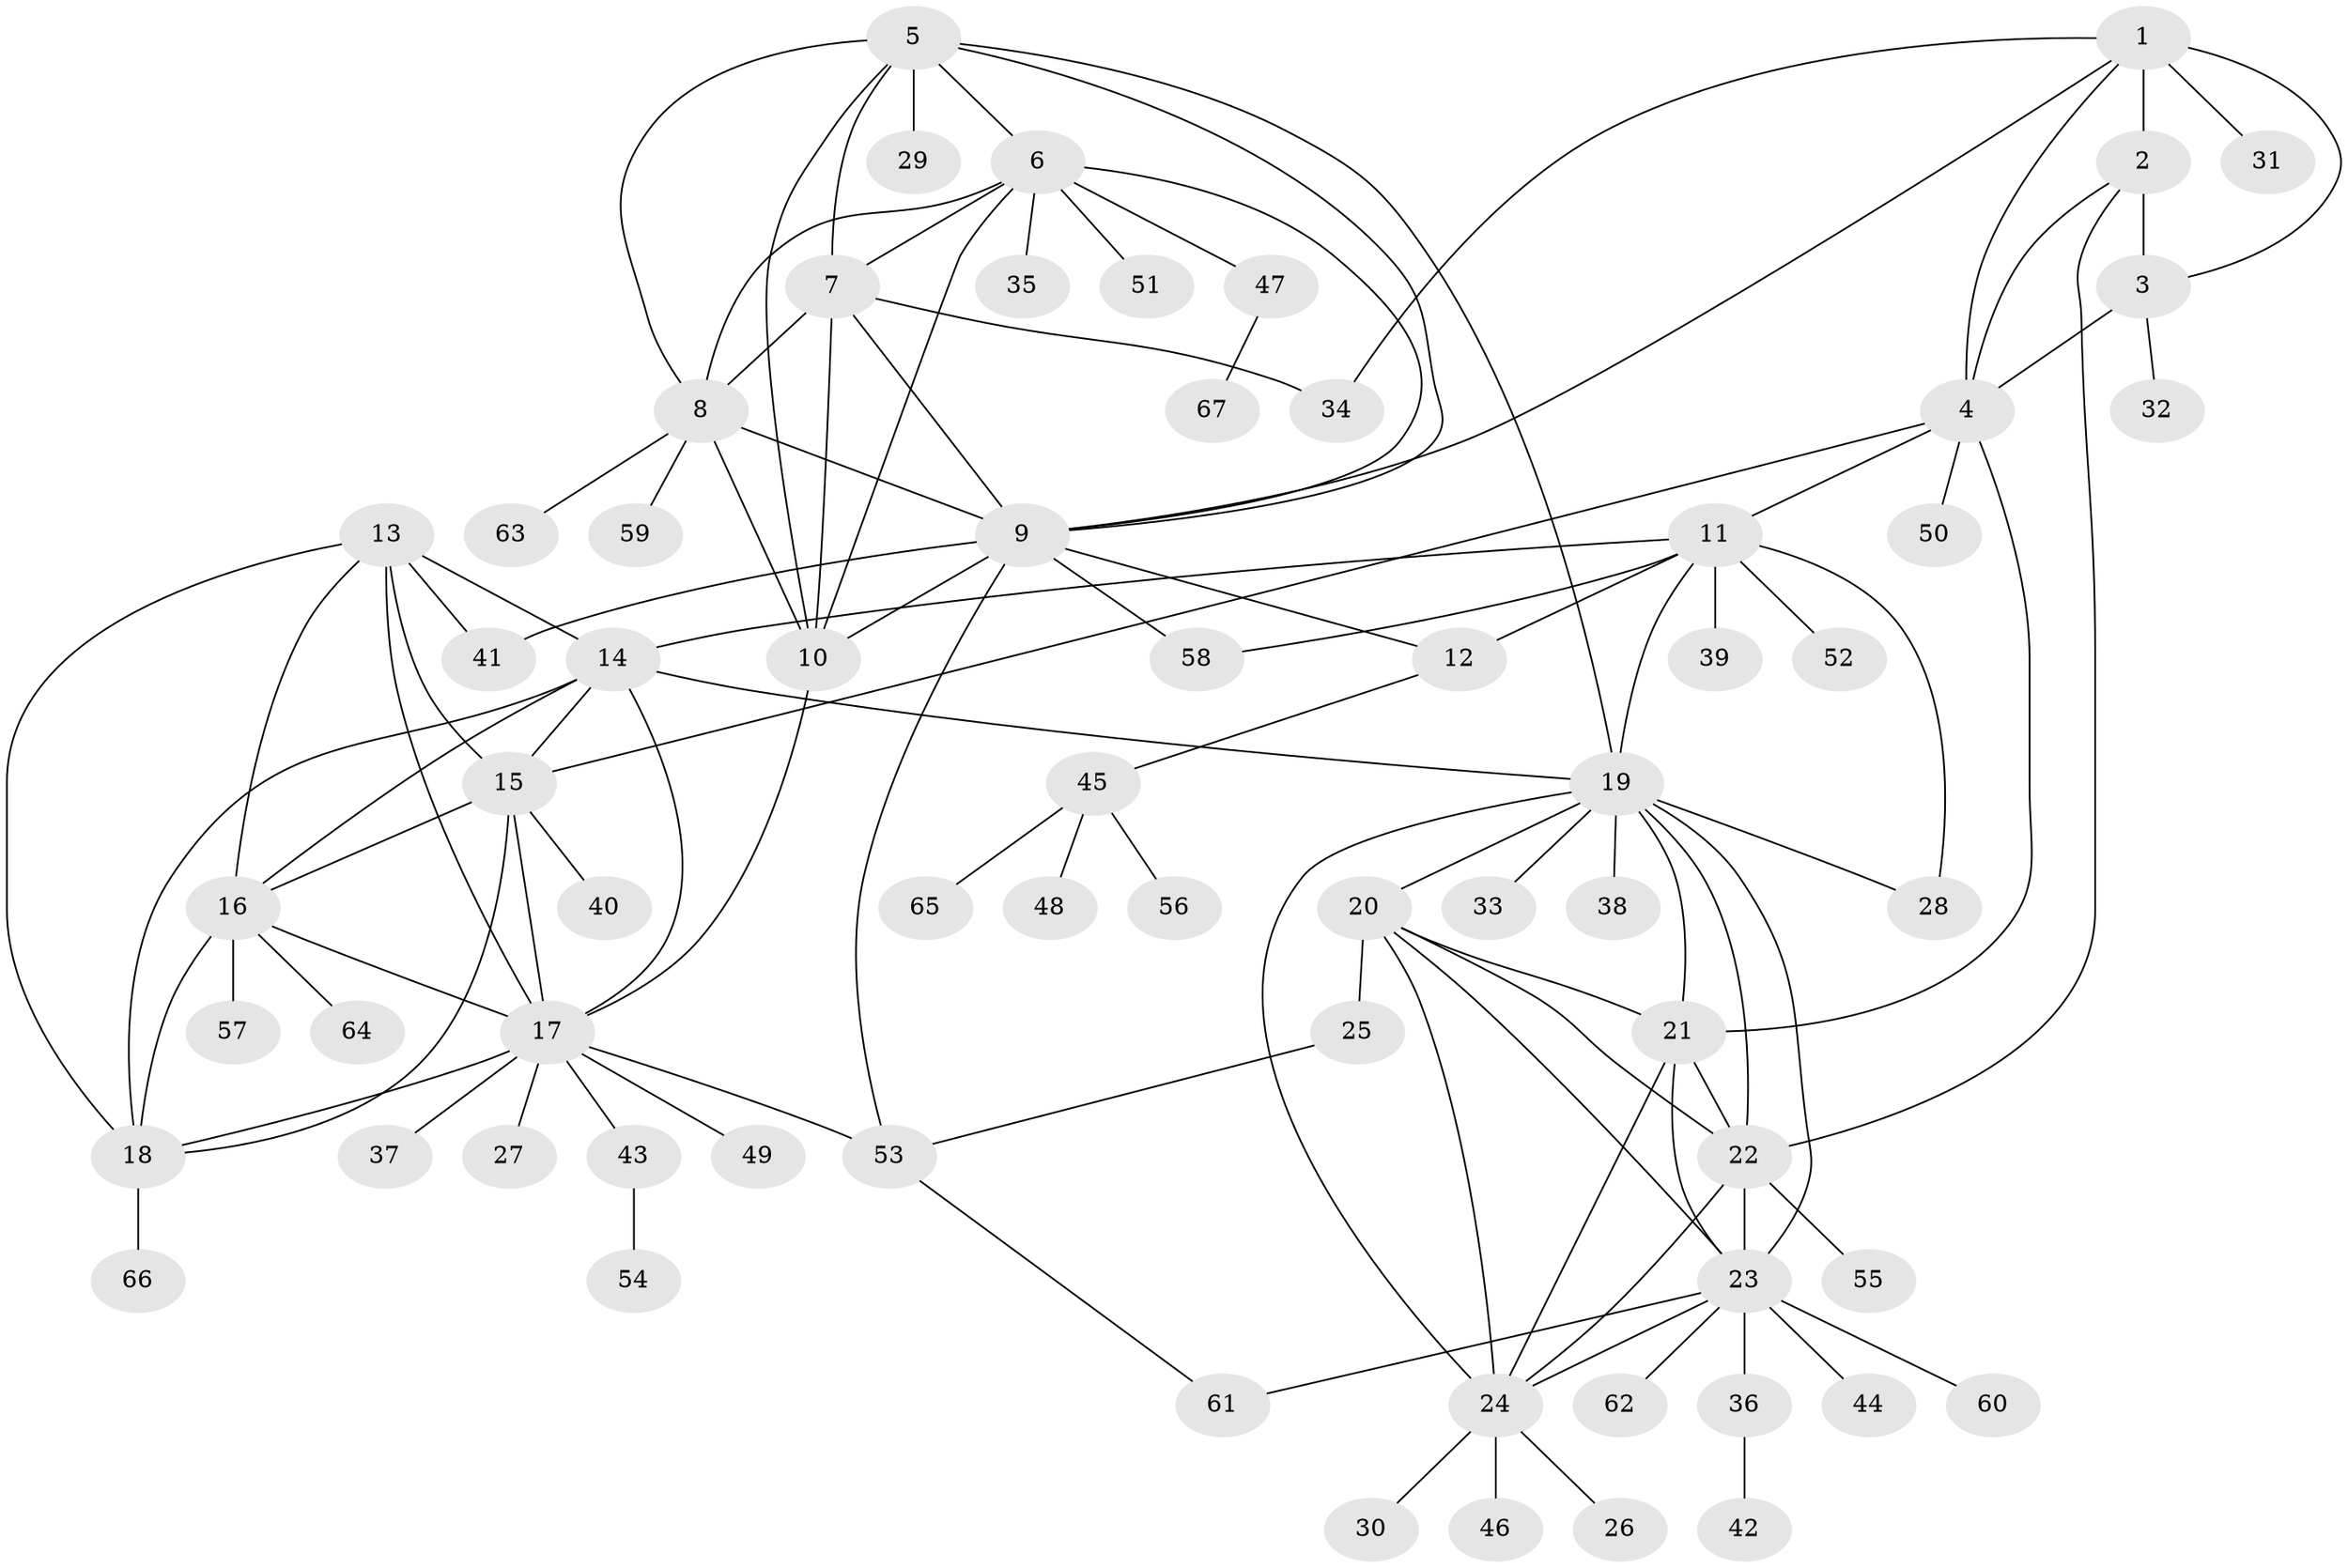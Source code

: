 // original degree distribution, {9: 0.022556390977443608, 6: 0.022556390977443608, 5: 0.03759398496240601, 15: 0.007518796992481203, 10: 0.03007518796992481, 8: 0.07518796992481203, 7: 0.022556390977443608, 12: 0.007518796992481203, 13: 0.007518796992481203, 11: 0.007518796992481203, 2: 0.17293233082706766, 1: 0.556390977443609, 3: 0.03007518796992481}
// Generated by graph-tools (version 1.1) at 2025/52/03/04/25 22:52:47]
// undirected, 67 vertices, 113 edges
graph export_dot {
  node [color=gray90,style=filled];
  1;
  2;
  3;
  4;
  5;
  6;
  7;
  8;
  9;
  10;
  11;
  12;
  13;
  14;
  15;
  16;
  17;
  18;
  19;
  20;
  21;
  22;
  23;
  24;
  25;
  26;
  27;
  28;
  29;
  30;
  31;
  32;
  33;
  34;
  35;
  36;
  37;
  38;
  39;
  40;
  41;
  42;
  43;
  44;
  45;
  46;
  47;
  48;
  49;
  50;
  51;
  52;
  53;
  54;
  55;
  56;
  57;
  58;
  59;
  60;
  61;
  62;
  63;
  64;
  65;
  66;
  67;
  1 -- 2 [weight=3.0];
  1 -- 3 [weight=1.0];
  1 -- 4 [weight=1.0];
  1 -- 9 [weight=1.0];
  1 -- 31 [weight=1.0];
  1 -- 34 [weight=1.0];
  2 -- 3 [weight=11.0];
  2 -- 4 [weight=3.0];
  2 -- 22 [weight=1.0];
  3 -- 4 [weight=1.0];
  3 -- 32 [weight=1.0];
  4 -- 11 [weight=1.0];
  4 -- 15 [weight=1.0];
  4 -- 21 [weight=1.0];
  4 -- 50 [weight=1.0];
  5 -- 6 [weight=1.0];
  5 -- 7 [weight=1.0];
  5 -- 8 [weight=1.0];
  5 -- 9 [weight=1.0];
  5 -- 10 [weight=1.0];
  5 -- 19 [weight=1.0];
  5 -- 29 [weight=1.0];
  6 -- 7 [weight=1.0];
  6 -- 8 [weight=1.0];
  6 -- 9 [weight=1.0];
  6 -- 10 [weight=1.0];
  6 -- 35 [weight=1.0];
  6 -- 47 [weight=1.0];
  6 -- 51 [weight=1.0];
  7 -- 8 [weight=1.0];
  7 -- 9 [weight=2.0];
  7 -- 10 [weight=1.0];
  7 -- 34 [weight=1.0];
  8 -- 9 [weight=1.0];
  8 -- 10 [weight=1.0];
  8 -- 59 [weight=1.0];
  8 -- 63 [weight=1.0];
  9 -- 10 [weight=1.0];
  9 -- 12 [weight=1.0];
  9 -- 41 [weight=1.0];
  9 -- 53 [weight=1.0];
  9 -- 58 [weight=1.0];
  10 -- 17 [weight=1.0];
  11 -- 12 [weight=5.0];
  11 -- 14 [weight=1.0];
  11 -- 19 [weight=1.0];
  11 -- 28 [weight=3.0];
  11 -- 39 [weight=1.0];
  11 -- 52 [weight=1.0];
  11 -- 58 [weight=1.0];
  12 -- 45 [weight=1.0];
  13 -- 14 [weight=1.0];
  13 -- 15 [weight=1.0];
  13 -- 16 [weight=1.0];
  13 -- 17 [weight=1.0];
  13 -- 18 [weight=1.0];
  13 -- 41 [weight=4.0];
  14 -- 15 [weight=1.0];
  14 -- 16 [weight=1.0];
  14 -- 17 [weight=1.0];
  14 -- 18 [weight=1.0];
  14 -- 19 [weight=1.0];
  15 -- 16 [weight=1.0];
  15 -- 17 [weight=1.0];
  15 -- 18 [weight=1.0];
  15 -- 40 [weight=1.0];
  16 -- 17 [weight=1.0];
  16 -- 18 [weight=1.0];
  16 -- 57 [weight=1.0];
  16 -- 64 [weight=1.0];
  17 -- 18 [weight=1.0];
  17 -- 27 [weight=1.0];
  17 -- 37 [weight=1.0];
  17 -- 43 [weight=1.0];
  17 -- 49 [weight=1.0];
  17 -- 53 [weight=1.0];
  18 -- 66 [weight=1.0];
  19 -- 20 [weight=1.0];
  19 -- 21 [weight=1.0];
  19 -- 22 [weight=1.0];
  19 -- 23 [weight=1.0];
  19 -- 24 [weight=1.0];
  19 -- 28 [weight=2.0];
  19 -- 33 [weight=1.0];
  19 -- 38 [weight=1.0];
  20 -- 21 [weight=1.0];
  20 -- 22 [weight=1.0];
  20 -- 23 [weight=1.0];
  20 -- 24 [weight=1.0];
  20 -- 25 [weight=1.0];
  21 -- 22 [weight=1.0];
  21 -- 23 [weight=1.0];
  21 -- 24 [weight=1.0];
  22 -- 23 [weight=1.0];
  22 -- 24 [weight=1.0];
  22 -- 55 [weight=1.0];
  23 -- 24 [weight=1.0];
  23 -- 36 [weight=1.0];
  23 -- 44 [weight=1.0];
  23 -- 60 [weight=1.0];
  23 -- 61 [weight=1.0];
  23 -- 62 [weight=1.0];
  24 -- 26 [weight=1.0];
  24 -- 30 [weight=1.0];
  24 -- 46 [weight=1.0];
  25 -- 53 [weight=1.0];
  36 -- 42 [weight=1.0];
  43 -- 54 [weight=1.0];
  45 -- 48 [weight=1.0];
  45 -- 56 [weight=1.0];
  45 -- 65 [weight=1.0];
  47 -- 67 [weight=1.0];
  53 -- 61 [weight=1.0];
}
